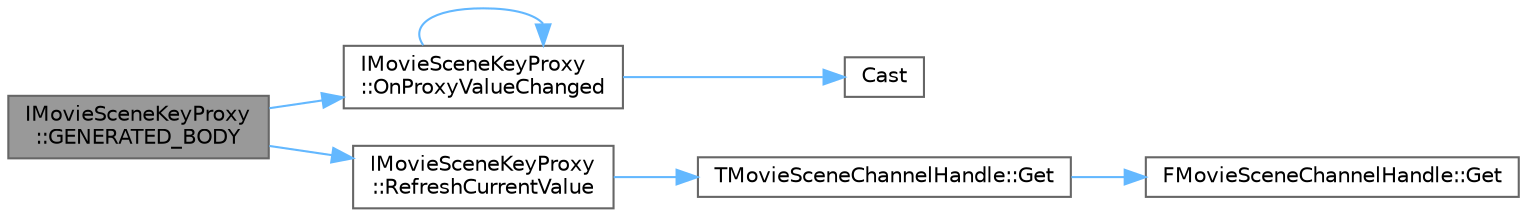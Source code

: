 digraph "IMovieSceneKeyProxy::GENERATED_BODY"
{
 // INTERACTIVE_SVG=YES
 // LATEX_PDF_SIZE
  bgcolor="transparent";
  edge [fontname=Helvetica,fontsize=10,labelfontname=Helvetica,labelfontsize=10];
  node [fontname=Helvetica,fontsize=10,shape=box,height=0.2,width=0.4];
  rankdir="LR";
  Node1 [id="Node000001",label="IMovieSceneKeyProxy\l::GENERATED_BODY",height=0.2,width=0.4,color="gray40", fillcolor="grey60", style="filled", fontcolor="black",tooltip="To be called by the edit interface to update this instance's properties with the underlying raw data."];
  Node1 -> Node2 [id="edge1_Node000001_Node000002",color="steelblue1",style="solid",tooltip=" "];
  Node2 [id="Node000002",label="IMovieSceneKeyProxy\l::OnProxyValueChanged",height=0.2,width=0.4,color="grey40", fillcolor="white", style="filled",URL="$da/dd7/classIMovieSceneKeyProxy.html#a7c281f37d3ab5c46f7b7db967e1e030e",tooltip="Implementation function that sets the underlying key time/value to the specified values if possible."];
  Node2 -> Node3 [id="edge2_Node000002_Node000003",color="steelblue1",style="solid",tooltip=" "];
  Node3 [id="Node000003",label="Cast",height=0.2,width=0.4,color="grey40", fillcolor="white", style="filled",URL="$d4/d55/Casts_8h.html#af337187a7ebe36fac35ea41db8a65ba9",tooltip=" "];
  Node2 -> Node2 [id="edge3_Node000002_Node000002",color="steelblue1",style="solid",tooltip=" "];
  Node1 -> Node4 [id="edge4_Node000001_Node000004",color="steelblue1",style="solid",tooltip=" "];
  Node4 [id="Node000004",label="IMovieSceneKeyProxy\l::RefreshCurrentValue",height=0.2,width=0.4,color="grey40", fillcolor="white", style="filled",URL="$da/dd7/classIMovieSceneKeyProxy.html#aa89a68bfdbb5bbbaf78e131ae482ea71",tooltip="Implementation function that retrieves the underlying key time/value and applies then to the specifie..."];
  Node4 -> Node5 [id="edge5_Node000004_Node000005",color="steelblue1",style="solid",tooltip=" "];
  Node5 [id="Node000005",label="TMovieSceneChannelHandle::Get",height=0.2,width=0.4,color="grey40", fillcolor="white", style="filled",URL="$df/d8c/structTMovieSceneChannelHandle.html#a90994697f093f351779dfda7df13fbbb",tooltip="Get the channel pointer this handle represents."];
  Node5 -> Node6 [id="edge6_Node000005_Node000006",color="steelblue1",style="solid",tooltip=" "];
  Node6 [id="Node000006",label="FMovieSceneChannelHandle::Get",height=0.2,width=0.4,color="grey40", fillcolor="white", style="filled",URL="$d0/d1b/structFMovieSceneChannelHandle.html#a6b5beae5a5958bf5d83cc05269991634",tooltip="Get the channel pointer this handle represents."];
}
